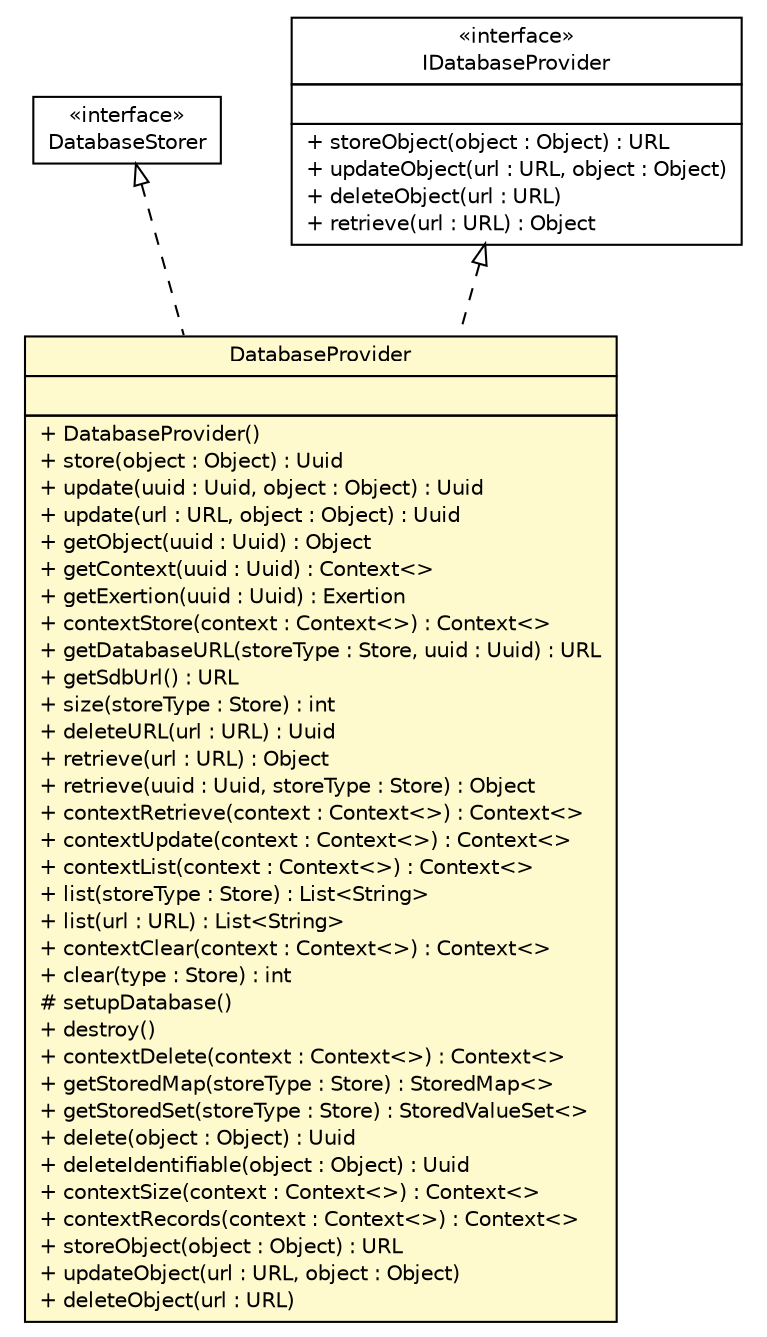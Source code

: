 #!/usr/local/bin/dot
#
# Class diagram 
# Generated by UMLGraph version R5_6 (http://www.umlgraph.org/)
#

digraph G {
	edge [fontname="Helvetica",fontsize=10,labelfontname="Helvetica",labelfontsize=10];
	node [fontname="Helvetica",fontsize=10,shape=plaintext];
	nodesep=0.25;
	ranksep=0.5;
	// sorcer.service.DatabaseStorer
	c116126 [label=<<table title="sorcer.service.DatabaseStorer" border="0" cellborder="1" cellspacing="0" cellpadding="2" port="p" href="../../../service/DatabaseStorer.html">
		<tr><td><table border="0" cellspacing="0" cellpadding="1">
<tr><td align="center" balign="center"> &#171;interface&#187; </td></tr>
<tr><td align="center" balign="center"> DatabaseStorer </td></tr>
		</table></td></tr>
		</table>>, URL="../../../service/DatabaseStorer.html", fontname="Helvetica", fontcolor="black", fontsize=10.0];
	// sorcer.core.provider.dbp.DatabaseProvider
	c116241 [label=<<table title="sorcer.core.provider.dbp.DatabaseProvider" border="0" cellborder="1" cellspacing="0" cellpadding="2" port="p" bgcolor="lemonChiffon" href="./DatabaseProvider.html">
		<tr><td><table border="0" cellspacing="0" cellpadding="1">
<tr><td align="center" balign="center"> DatabaseProvider </td></tr>
		</table></td></tr>
		<tr><td><table border="0" cellspacing="0" cellpadding="1">
<tr><td align="left" balign="left">  </td></tr>
		</table></td></tr>
		<tr><td><table border="0" cellspacing="0" cellpadding="1">
<tr><td align="left" balign="left"> + DatabaseProvider() </td></tr>
<tr><td align="left" balign="left"> + store(object : Object) : Uuid </td></tr>
<tr><td align="left" balign="left"> + update(uuid : Uuid, object : Object) : Uuid </td></tr>
<tr><td align="left" balign="left"> + update(url : URL, object : Object) : Uuid </td></tr>
<tr><td align="left" balign="left"> + getObject(uuid : Uuid) : Object </td></tr>
<tr><td align="left" balign="left"> + getContext(uuid : Uuid) : Context&lt;&gt; </td></tr>
<tr><td align="left" balign="left"> + getExertion(uuid : Uuid) : Exertion </td></tr>
<tr><td align="left" balign="left"> + contextStore(context : Context&lt;&gt;) : Context&lt;&gt; </td></tr>
<tr><td align="left" balign="left"> + getDatabaseURL(storeType : Store, uuid : Uuid) : URL </td></tr>
<tr><td align="left" balign="left"> + getSdbUrl() : URL </td></tr>
<tr><td align="left" balign="left"> + size(storeType : Store) : int </td></tr>
<tr><td align="left" balign="left"> + deleteURL(url : URL) : Uuid </td></tr>
<tr><td align="left" balign="left"> + retrieve(url : URL) : Object </td></tr>
<tr><td align="left" balign="left"> + retrieve(uuid : Uuid, storeType : Store) : Object </td></tr>
<tr><td align="left" balign="left"> + contextRetrieve(context : Context&lt;&gt;) : Context&lt;&gt; </td></tr>
<tr><td align="left" balign="left"> + contextUpdate(context : Context&lt;&gt;) : Context&lt;&gt; </td></tr>
<tr><td align="left" balign="left"> + contextList(context : Context&lt;&gt;) : Context&lt;&gt; </td></tr>
<tr><td align="left" balign="left"> + list(storeType : Store) : List&lt;String&gt; </td></tr>
<tr><td align="left" balign="left"> + list(url : URL) : List&lt;String&gt; </td></tr>
<tr><td align="left" balign="left"> + contextClear(context : Context&lt;&gt;) : Context&lt;&gt; </td></tr>
<tr><td align="left" balign="left"> + clear(type : Store) : int </td></tr>
<tr><td align="left" balign="left"> # setupDatabase() </td></tr>
<tr><td align="left" balign="left"> + destroy() </td></tr>
<tr><td align="left" balign="left"> + contextDelete(context : Context&lt;&gt;) : Context&lt;&gt; </td></tr>
<tr><td align="left" balign="left"> + getStoredMap(storeType : Store) : StoredMap&lt;&gt; </td></tr>
<tr><td align="left" balign="left"> + getStoredSet(storeType : Store) : StoredValueSet&lt;&gt; </td></tr>
<tr><td align="left" balign="left"> + delete(object : Object) : Uuid </td></tr>
<tr><td align="left" balign="left"> + deleteIdentifiable(object : Object) : Uuid </td></tr>
<tr><td align="left" balign="left"> + contextSize(context : Context&lt;&gt;) : Context&lt;&gt; </td></tr>
<tr><td align="left" balign="left"> + contextRecords(context : Context&lt;&gt;) : Context&lt;&gt; </td></tr>
<tr><td align="left" balign="left"> + storeObject(object : Object) : URL </td></tr>
<tr><td align="left" balign="left"> + updateObject(url : URL, object : Object) </td></tr>
<tr><td align="left" balign="left"> + deleteObject(url : URL) </td></tr>
		</table></td></tr>
		</table>>, URL="./DatabaseProvider.html", fontname="Helvetica", fontcolor="black", fontsize=10.0];
	// sorcer.core.provider.dbp.IDatabaseProvider
	c116245 [label=<<table title="sorcer.core.provider.dbp.IDatabaseProvider" border="0" cellborder="1" cellspacing="0" cellpadding="2" port="p" href="./IDatabaseProvider.html">
		<tr><td><table border="0" cellspacing="0" cellpadding="1">
<tr><td align="center" balign="center"> &#171;interface&#187; </td></tr>
<tr><td align="center" balign="center"> IDatabaseProvider </td></tr>
		</table></td></tr>
		<tr><td><table border="0" cellspacing="0" cellpadding="1">
<tr><td align="left" balign="left">  </td></tr>
		</table></td></tr>
		<tr><td><table border="0" cellspacing="0" cellpadding="1">
<tr><td align="left" balign="left"> + storeObject(object : Object) : URL </td></tr>
<tr><td align="left" balign="left"> + updateObject(url : URL, object : Object) </td></tr>
<tr><td align="left" balign="left"> + deleteObject(url : URL) </td></tr>
<tr><td align="left" balign="left"> + retrieve(url : URL) : Object </td></tr>
		</table></td></tr>
		</table>>, URL="./IDatabaseProvider.html", fontname="Helvetica", fontcolor="black", fontsize=10.0];
	//sorcer.core.provider.dbp.DatabaseProvider implements sorcer.service.DatabaseStorer
	c116126:p -> c116241:p [dir=back,arrowtail=empty,style=dashed];
	//sorcer.core.provider.dbp.DatabaseProvider implements sorcer.core.provider.dbp.IDatabaseProvider
	c116245:p -> c116241:p [dir=back,arrowtail=empty,style=dashed];
}

